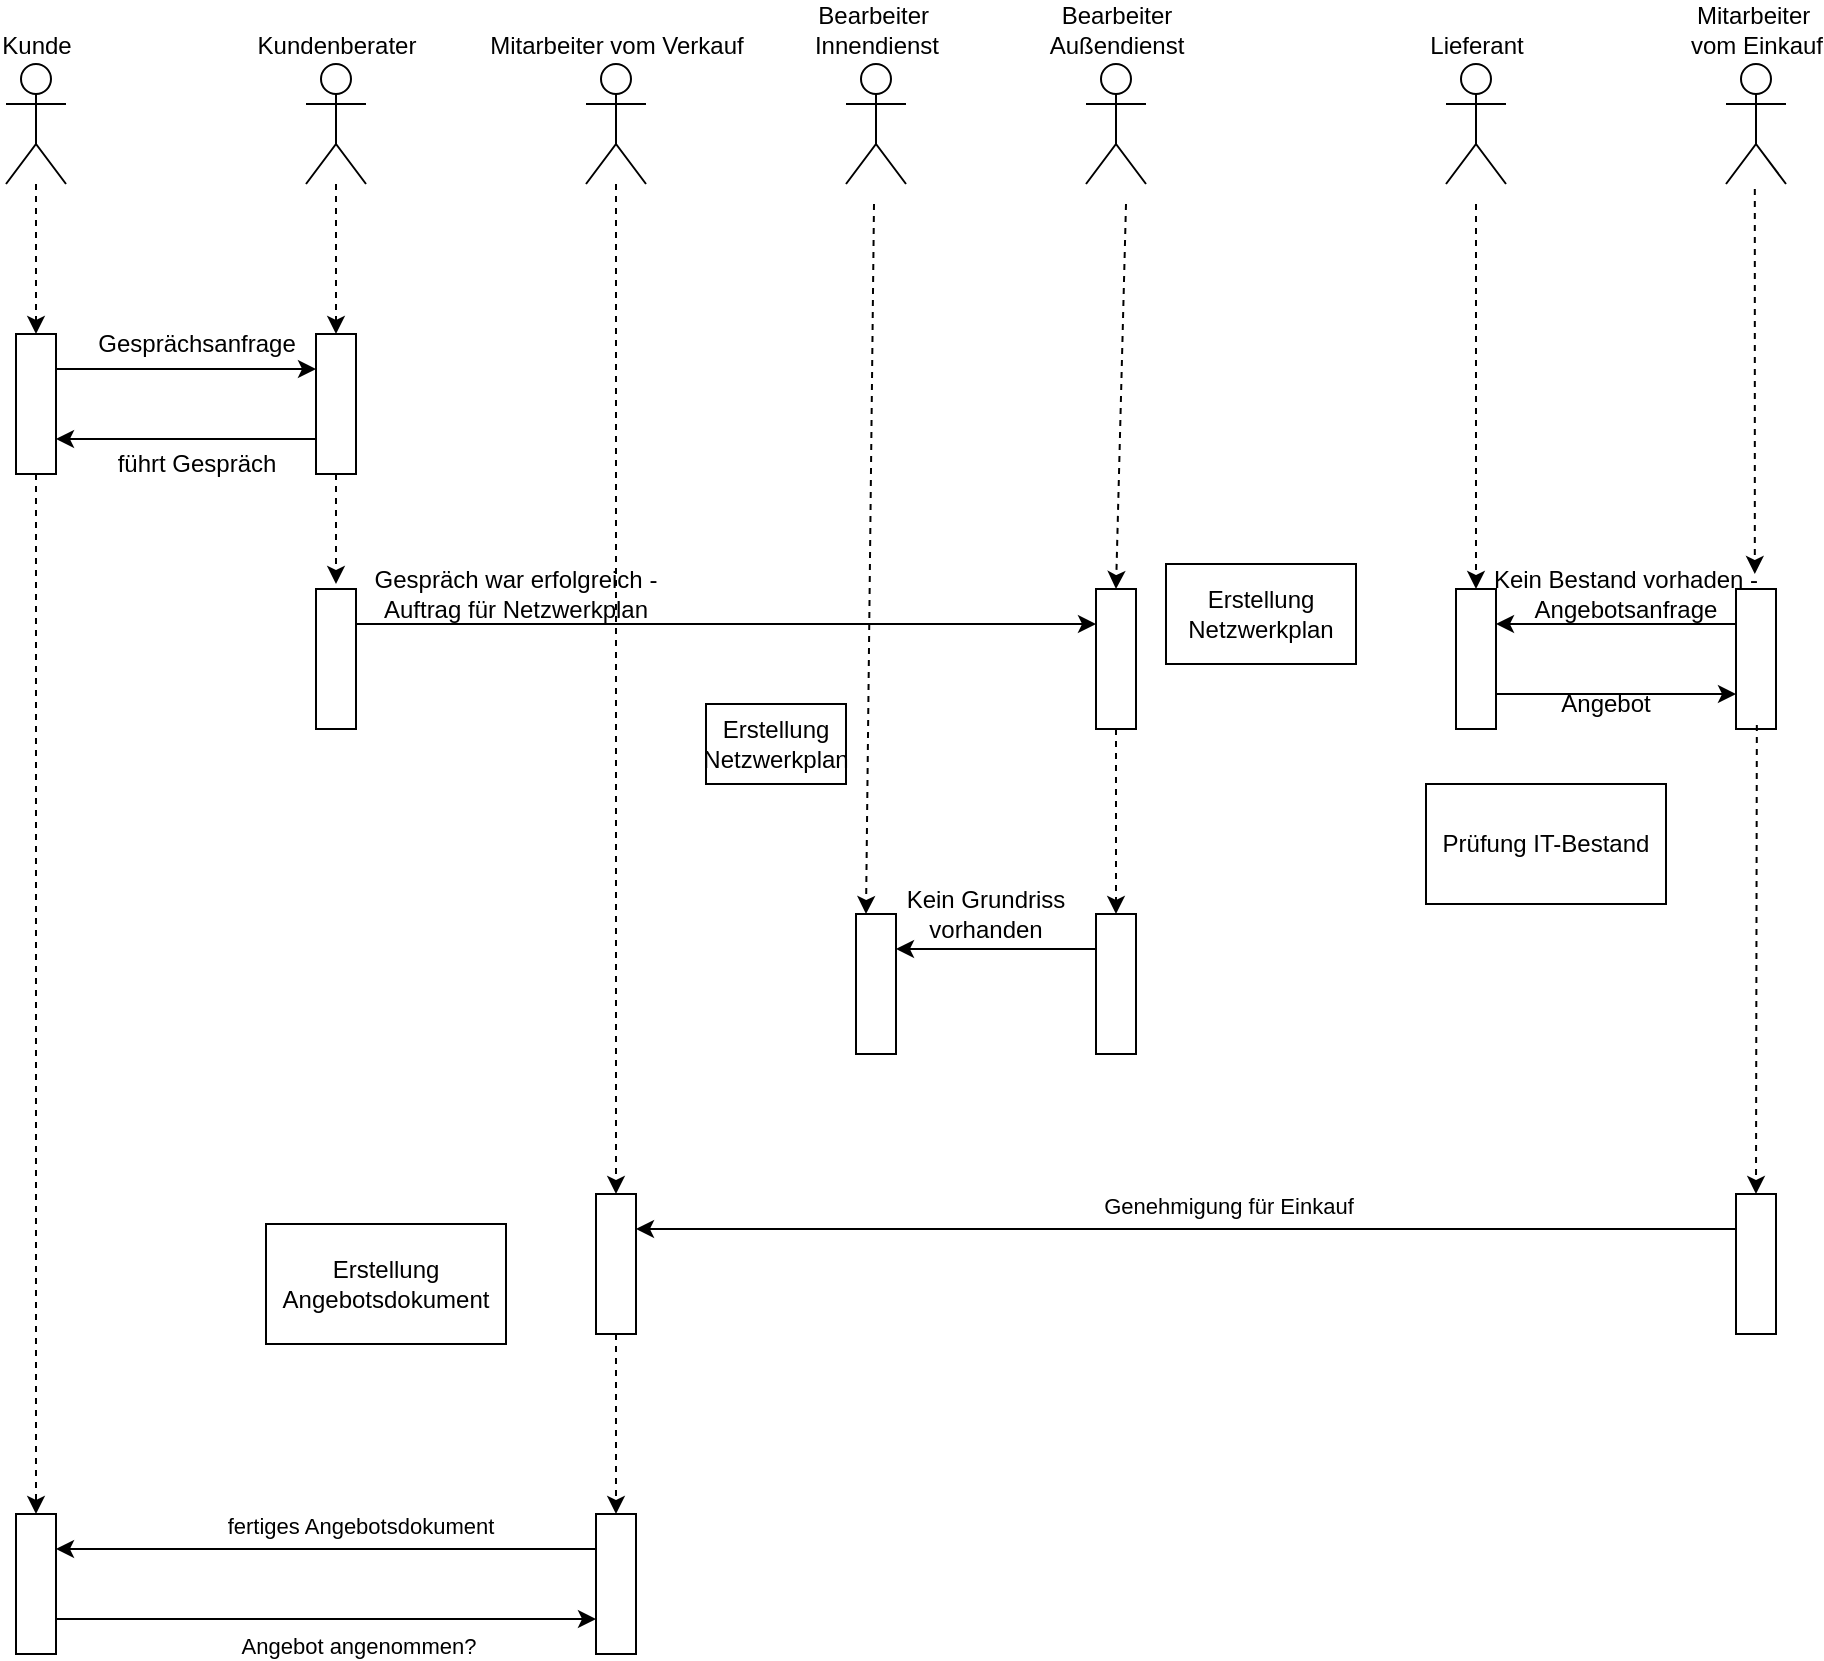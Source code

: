 <mxfile version="17.2.4" type="device"><diagram id="PptWGqQw9mA75Eg4ISWZ" name="Seite-1"><mxGraphModel dx="1673" dy="1018" grid="1" gridSize="10" guides="1" tooltips="1" connect="1" arrows="1" fold="1" page="1" pageScale="1" pageWidth="827" pageHeight="1169" math="0" shadow="0"><root><mxCell id="0"/><mxCell id="1" parent="0"/><mxCell id="ijj0WkjSVHMJVad7_gdb-12" style="edgeStyle=orthogonalEdgeStyle;rounded=0;orthogonalLoop=1;jettySize=auto;html=1;entryX=1;entryY=0.5;entryDx=0;entryDy=0;dashed=1;" parent="1" source="ijj0WkjSVHMJVad7_gdb-1" target="ijj0WkjSVHMJVad7_gdb-7" edge="1"><mxGeometry relative="1" as="geometry"/></mxCell><mxCell id="ijj0WkjSVHMJVad7_gdb-1" value="Kundenberater" style="shape=umlActor;verticalLabelPosition=top;verticalAlign=bottom;html=1;outlineConnect=0;labelPosition=center;align=center;" parent="1" vertex="1"><mxGeometry x="180" y="40" width="30" height="60" as="geometry"/></mxCell><mxCell id="ijj0WkjSVHMJVad7_gdb-13" style="edgeStyle=orthogonalEdgeStyle;rounded=0;orthogonalLoop=1;jettySize=auto;html=1;exitX=0.75;exitY=1;exitDx=0;exitDy=0;entryX=0.75;entryY=0;entryDx=0;entryDy=0;" parent="1" source="ijj0WkjSVHMJVad7_gdb-4" target="ijj0WkjSVHMJVad7_gdb-7" edge="1"><mxGeometry relative="1" as="geometry"/></mxCell><mxCell id="ijj0WkjSVHMJVad7_gdb-24" style="edgeStyle=orthogonalEdgeStyle;rounded=0;orthogonalLoop=1;jettySize=auto;html=1;dashed=1;entryX=1;entryY=0.5;entryDx=0;entryDy=0;" parent="1" source="ijj0WkjSVHMJVad7_gdb-4" edge="1" target="2X8zQZr1_9-unPe0bDXJ-4"><mxGeometry relative="1" as="geometry"><mxPoint x="45" y="400" as="targetPoint"/></mxGeometry></mxCell><mxCell id="ijj0WkjSVHMJVad7_gdb-4" value="" style="rounded=0;whiteSpace=wrap;html=1;rotation=-90;" parent="1" vertex="1"><mxGeometry x="10" y="200" width="70" height="20" as="geometry"/></mxCell><mxCell id="ijj0WkjSVHMJVad7_gdb-11" style="edgeStyle=orthogonalEdgeStyle;rounded=0;orthogonalLoop=1;jettySize=auto;html=1;dashed=1;" parent="1" source="ijj0WkjSVHMJVad7_gdb-6" target="ijj0WkjSVHMJVad7_gdb-4" edge="1"><mxGeometry relative="1" as="geometry"/></mxCell><mxCell id="ijj0WkjSVHMJVad7_gdb-6" value="Kunde" style="shape=umlActor;verticalLabelPosition=top;verticalAlign=bottom;html=1;labelPosition=center;align=center;" parent="1" vertex="1"><mxGeometry x="30" y="40" width="30" height="60" as="geometry"/></mxCell><mxCell id="ijj0WkjSVHMJVad7_gdb-15" style="edgeStyle=orthogonalEdgeStyle;rounded=0;orthogonalLoop=1;jettySize=auto;html=1;entryX=0.25;entryY=1;entryDx=0;entryDy=0;exitX=0.25;exitY=0;exitDx=0;exitDy=0;" parent="1" source="ijj0WkjSVHMJVad7_gdb-7" target="ijj0WkjSVHMJVad7_gdb-4" edge="1"><mxGeometry relative="1" as="geometry"/></mxCell><mxCell id="ijj0WkjSVHMJVad7_gdb-7" value="" style="rounded=0;whiteSpace=wrap;html=1;rotation=-90;" parent="1" vertex="1"><mxGeometry x="160" y="200" width="70" height="20" as="geometry"/></mxCell><mxCell id="ijj0WkjSVHMJVad7_gdb-14" value="Gesprächsanfrage" style="text;html=1;align=center;verticalAlign=middle;resizable=0;points=[];autosize=1;strokeColor=none;fillColor=none;" parent="1" vertex="1"><mxGeometry x="70" y="170" width="110" height="20" as="geometry"/></mxCell><mxCell id="ijj0WkjSVHMJVad7_gdb-16" value="führt Gespräch" style="text;html=1;align=center;verticalAlign=middle;resizable=0;points=[];autosize=1;strokeColor=none;fillColor=none;" parent="1" vertex="1"><mxGeometry x="80" y="230" width="90" height="20" as="geometry"/></mxCell><mxCell id="ijj0WkjSVHMJVad7_gdb-18" value="Mitarbeiter vom Verkauf" style="shape=umlActor;verticalLabelPosition=top;verticalAlign=bottom;html=1;labelPosition=center;align=center;" parent="1" vertex="1"><mxGeometry x="320" y="40" width="30" height="60" as="geometry"/></mxCell><mxCell id="ijj0WkjSVHMJVad7_gdb-19" value="Bearbeiter&amp;nbsp;&lt;br&gt;Innendienst&lt;br&gt;" style="shape=umlActor;verticalLabelPosition=top;verticalAlign=bottom;html=1;outlineConnect=0;labelPosition=center;align=center;" parent="1" vertex="1"><mxGeometry x="450" y="40" width="30" height="60" as="geometry"/></mxCell><mxCell id="ijj0WkjSVHMJVad7_gdb-20" value="Bearbeiter&lt;br&gt;Außendienst" style="shape=umlActor;verticalLabelPosition=top;verticalAlign=bottom;html=1;outlineConnect=0;labelPosition=center;align=center;" parent="1" vertex="1"><mxGeometry x="570" y="40" width="30" height="60" as="geometry"/></mxCell><mxCell id="ijj0WkjSVHMJVad7_gdb-21" value="Lieferant" style="shape=umlActor;verticalLabelPosition=top;verticalAlign=bottom;html=1;outlineConnect=0;labelPosition=center;align=center;" parent="1" vertex="1"><mxGeometry x="750" y="40" width="30" height="60" as="geometry"/></mxCell><mxCell id="ijj0WkjSVHMJVad7_gdb-22" value="Mitarbeiter&amp;nbsp;&lt;br&gt;vom Einkauf&lt;br&gt;" style="shape=umlActor;verticalLabelPosition=top;verticalAlign=bottom;html=1;outlineConnect=0;labelPosition=center;align=center;" parent="1" vertex="1"><mxGeometry x="890" y="40" width="30" height="60" as="geometry"/></mxCell><mxCell id="2X8zQZr1_9-unPe0bDXJ-1" value="" style="rounded=0;whiteSpace=wrap;html=1;rotation=-90;" vertex="1" parent="1"><mxGeometry x="550" y="490" width="70" height="20" as="geometry"/></mxCell><mxCell id="2X8zQZr1_9-unPe0bDXJ-2" value="" style="rounded=0;whiteSpace=wrap;html=1;rotation=-90;" vertex="1" parent="1"><mxGeometry x="160" y="327.5" width="70" height="20" as="geometry"/></mxCell><mxCell id="2X8zQZr1_9-unPe0bDXJ-3" value="" style="rounded=0;whiteSpace=wrap;html=1;rotation=-90;" vertex="1" parent="1"><mxGeometry x="300" y="630" width="70" height="20" as="geometry"/></mxCell><mxCell id="2X8zQZr1_9-unPe0bDXJ-4" value="" style="rounded=0;whiteSpace=wrap;html=1;rotation=-90;" vertex="1" parent="1"><mxGeometry x="10" y="790" width="70" height="20" as="geometry"/></mxCell><mxCell id="2X8zQZr1_9-unPe0bDXJ-5" value="" style="rounded=0;whiteSpace=wrap;html=1;rotation=-90;" vertex="1" parent="1"><mxGeometry x="870" y="630" width="70" height="20" as="geometry"/></mxCell><mxCell id="2X8zQZr1_9-unPe0bDXJ-6" value="" style="rounded=0;whiteSpace=wrap;html=1;rotation=-90;" vertex="1" parent="1"><mxGeometry x="730" y="327.5" width="70" height="20" as="geometry"/></mxCell><mxCell id="2X8zQZr1_9-unPe0bDXJ-7" value="" style="rounded=0;whiteSpace=wrap;html=1;rotation=-90;" vertex="1" parent="1"><mxGeometry x="870" y="327.5" width="70" height="20" as="geometry"/></mxCell><mxCell id="2X8zQZr1_9-unPe0bDXJ-8" value="" style="rounded=0;whiteSpace=wrap;html=1;rotation=-90;" vertex="1" parent="1"><mxGeometry x="430" y="490" width="70" height="20" as="geometry"/></mxCell><mxCell id="2X8zQZr1_9-unPe0bDXJ-9" value="" style="rounded=0;whiteSpace=wrap;html=1;rotation=-90;" vertex="1" parent="1"><mxGeometry x="550" y="327.5" width="70" height="20" as="geometry"/></mxCell><mxCell id="2X8zQZr1_9-unPe0bDXJ-11" value="" style="endArrow=classic;html=1;rounded=0;exitX=0.75;exitY=1;exitDx=0;exitDy=0;entryX=0.75;entryY=0;entryDx=0;entryDy=0;" edge="1" parent="1" source="2X8zQZr1_9-unPe0bDXJ-2" target="2X8zQZr1_9-unPe0bDXJ-9"><mxGeometry width="50" height="50" relative="1" as="geometry"><mxPoint x="320" y="397.5" as="sourcePoint"/><mxPoint x="370" y="347.5" as="targetPoint"/></mxGeometry></mxCell><mxCell id="2X8zQZr1_9-unPe0bDXJ-12" value="Gespräch war erfolgreich - Auftrag für Netzwerkplan" style="text;html=1;strokeColor=none;fillColor=none;align=center;verticalAlign=middle;whiteSpace=wrap;rounded=0;" vertex="1" parent="1"><mxGeometry x="210" y="290" width="150" height="30" as="geometry"/></mxCell><mxCell id="2X8zQZr1_9-unPe0bDXJ-13" value="" style="endArrow=classic;html=1;rounded=0;dashed=1;exitX=0;exitY=0.5;exitDx=0;exitDy=0;" edge="1" parent="1" source="ijj0WkjSVHMJVad7_gdb-7"><mxGeometry width="50" height="50" relative="1" as="geometry"><mxPoint x="140" y="530" as="sourcePoint"/><mxPoint x="195" y="300" as="targetPoint"/></mxGeometry></mxCell><mxCell id="2X8zQZr1_9-unPe0bDXJ-14" value="" style="endArrow=classic;html=1;rounded=0;dashed=1;exitX=0;exitY=0.5;exitDx=0;exitDy=0;entryX=1;entryY=0.5;entryDx=0;entryDy=0;" edge="1" parent="1" source="2X8zQZr1_9-unPe0bDXJ-9" target="2X8zQZr1_9-unPe0bDXJ-1"><mxGeometry width="50" height="50" relative="1" as="geometry"><mxPoint x="200" y="580" as="sourcePoint"/><mxPoint x="250" y="530" as="targetPoint"/></mxGeometry></mxCell><mxCell id="2X8zQZr1_9-unPe0bDXJ-16" value="Erstellung Netzwerkplan" style="rounded=0;whiteSpace=wrap;html=1;" vertex="1" parent="1"><mxGeometry x="610" y="290" width="95" height="50" as="geometry"/></mxCell><mxCell id="2X8zQZr1_9-unPe0bDXJ-18" value="" style="endArrow=classic;html=1;rounded=0;exitX=0.75;exitY=0;exitDx=0;exitDy=0;entryX=0.75;entryY=1;entryDx=0;entryDy=0;" edge="1" parent="1" source="2X8zQZr1_9-unPe0bDXJ-1" target="2X8zQZr1_9-unPe0bDXJ-8"><mxGeometry width="50" height="50" relative="1" as="geometry"><mxPoint x="460" y="660" as="sourcePoint"/><mxPoint x="340" y="660" as="targetPoint"/></mxGeometry></mxCell><mxCell id="2X8zQZr1_9-unPe0bDXJ-20" value="Kein Grundriss vorhanden" style="text;html=1;strokeColor=none;fillColor=none;align=center;verticalAlign=middle;whiteSpace=wrap;rounded=0;" vertex="1" parent="1"><mxGeometry x="460" y="440" width="120" height="50" as="geometry"/></mxCell><mxCell id="2X8zQZr1_9-unPe0bDXJ-22" value="Prüfung IT-Bestand" style="rounded=0;whiteSpace=wrap;html=1;" vertex="1" parent="1"><mxGeometry x="740" y="400" width="120" height="60" as="geometry"/></mxCell><mxCell id="2X8zQZr1_9-unPe0bDXJ-26" value="" style="endArrow=classic;html=1;rounded=0;exitX=0.75;exitY=0;exitDx=0;exitDy=0;entryX=0.75;entryY=1;entryDx=0;entryDy=0;" edge="1" parent="1" source="2X8zQZr1_9-unPe0bDXJ-7" target="2X8zQZr1_9-unPe0bDXJ-6"><mxGeometry width="50" height="50" relative="1" as="geometry"><mxPoint x="900" y="470" as="sourcePoint"/><mxPoint x="780" y="320" as="targetPoint"/></mxGeometry></mxCell><mxCell id="2X8zQZr1_9-unPe0bDXJ-28" value="Kein Bestand vorhaden - Angebotsanfrage" style="text;html=1;strokeColor=none;fillColor=none;align=center;verticalAlign=middle;whiteSpace=wrap;rounded=0;" vertex="1" parent="1"><mxGeometry x="750" y="295" width="180" height="20" as="geometry"/></mxCell><mxCell id="2X8zQZr1_9-unPe0bDXJ-30" value="" style="endArrow=classic;html=1;rounded=0;exitX=0.25;exitY=1;exitDx=0;exitDy=0;entryX=0.25;entryY=0;entryDx=0;entryDy=0;" edge="1" parent="1" source="2X8zQZr1_9-unPe0bDXJ-6" target="2X8zQZr1_9-unPe0bDXJ-7"><mxGeometry width="50" height="50" relative="1" as="geometry"><mxPoint x="890" y="460" as="sourcePoint"/><mxPoint x="940" y="410" as="targetPoint"/></mxGeometry></mxCell><mxCell id="2X8zQZr1_9-unPe0bDXJ-31" value="Angebot" style="text;html=1;strokeColor=none;fillColor=none;align=center;verticalAlign=middle;whiteSpace=wrap;rounded=0;" vertex="1" parent="1"><mxGeometry x="740" y="350" width="180" height="20" as="geometry"/></mxCell><mxCell id="2X8zQZr1_9-unPe0bDXJ-33" value="" style="endArrow=classic;html=1;rounded=0;dashed=1;exitX=0.919;exitY=1.027;exitDx=0;exitDy=0;exitPerimeter=0;entryX=1;entryY=0.5;entryDx=0;entryDy=0;" edge="1" parent="1" source="2X8zQZr1_9-unPe0bDXJ-31" target="2X8zQZr1_9-unPe0bDXJ-5"><mxGeometry width="50" height="50" relative="1" as="geometry"><mxPoint x="990" y="450" as="sourcePoint"/><mxPoint x="930" y="460" as="targetPoint"/></mxGeometry></mxCell><mxCell id="2X8zQZr1_9-unPe0bDXJ-36" value="Erstellung Netzwerkplan" style="rounded=0;whiteSpace=wrap;html=1;" vertex="1" parent="1"><mxGeometry x="380" y="360" width="70" height="40" as="geometry"/></mxCell><mxCell id="2X8zQZr1_9-unPe0bDXJ-39" value="" style="endArrow=classic;html=1;rounded=0;exitX=0.75;exitY=0;exitDx=0;exitDy=0;entryX=0.75;entryY=1;entryDx=0;entryDy=0;" edge="1" parent="1" source="2X8zQZr1_9-unPe0bDXJ-5" target="2X8zQZr1_9-unPe0bDXJ-3"><mxGeometry width="50" height="50" relative="1" as="geometry"><mxPoint x="660" y="730" as="sourcePoint"/><mxPoint x="710" y="680" as="targetPoint"/></mxGeometry></mxCell><mxCell id="2X8zQZr1_9-unPe0bDXJ-40" value="Genehmigung für Einkauf" style="edgeLabel;html=1;align=center;verticalAlign=middle;resizable=0;points=[];" vertex="1" connectable="0" parent="2X8zQZr1_9-unPe0bDXJ-39"><mxGeometry x="-0.176" y="-1" relative="1" as="geometry"><mxPoint x="-28" y="-11" as="offset"/></mxGeometry></mxCell><mxCell id="2X8zQZr1_9-unPe0bDXJ-41" value="Erstellung Angebotsdokument" style="rounded=0;whiteSpace=wrap;html=1;" vertex="1" parent="1"><mxGeometry x="160" y="620" width="120" height="60" as="geometry"/></mxCell><mxCell id="2X8zQZr1_9-unPe0bDXJ-44" value="" style="rounded=0;whiteSpace=wrap;html=1;rotation=-90;" vertex="1" parent="1"><mxGeometry x="300" y="790" width="70" height="20" as="geometry"/></mxCell><mxCell id="2X8zQZr1_9-unPe0bDXJ-45" value="" style="endArrow=classic;html=1;rounded=0;dashed=1;exitX=0;exitY=0.5;exitDx=0;exitDy=0;entryX=1;entryY=0.5;entryDx=0;entryDy=0;" edge="1" parent="1" source="2X8zQZr1_9-unPe0bDXJ-3" target="2X8zQZr1_9-unPe0bDXJ-44"><mxGeometry width="50" height="50" relative="1" as="geometry"><mxPoint x="500" y="780" as="sourcePoint"/><mxPoint x="550" y="730" as="targetPoint"/></mxGeometry></mxCell><mxCell id="2X8zQZr1_9-unPe0bDXJ-46" value="" style="endArrow=classic;html=1;rounded=0;entryX=0.75;entryY=1;entryDx=0;entryDy=0;exitX=0.75;exitY=0;exitDx=0;exitDy=0;" edge="1" parent="1" source="2X8zQZr1_9-unPe0bDXJ-44" target="2X8zQZr1_9-unPe0bDXJ-4"><mxGeometry width="50" height="50" relative="1" as="geometry"><mxPoint x="200" y="810" as="sourcePoint"/><mxPoint x="250" y="760" as="targetPoint"/></mxGeometry></mxCell><mxCell id="2X8zQZr1_9-unPe0bDXJ-47" value="fertiges Angebotsdokument" style="edgeLabel;html=1;align=center;verticalAlign=middle;resizable=0;points=[];" vertex="1" connectable="0" parent="2X8zQZr1_9-unPe0bDXJ-46"><mxGeometry x="-0.359" y="-1" relative="1" as="geometry"><mxPoint x="-32" y="-11" as="offset"/></mxGeometry></mxCell><mxCell id="2X8zQZr1_9-unPe0bDXJ-48" value="" style="endArrow=classic;html=1;rounded=0;exitX=0.25;exitY=1;exitDx=0;exitDy=0;entryX=0.25;entryY=0;entryDx=0;entryDy=0;" edge="1" parent="1" source="2X8zQZr1_9-unPe0bDXJ-4" target="2X8zQZr1_9-unPe0bDXJ-44"><mxGeometry width="50" height="50" relative="1" as="geometry"><mxPoint x="170" y="880" as="sourcePoint"/><mxPoint x="220" y="830" as="targetPoint"/></mxGeometry></mxCell><mxCell id="2X8zQZr1_9-unPe0bDXJ-49" value="Angebot angenommen?" style="edgeLabel;html=1;align=center;verticalAlign=middle;resizable=0;points=[];" vertex="1" connectable="0" parent="2X8zQZr1_9-unPe0bDXJ-48"><mxGeometry x="0.141" y="-5" relative="1" as="geometry"><mxPoint x="-3" y="8" as="offset"/></mxGeometry></mxCell><mxCell id="2X8zQZr1_9-unPe0bDXJ-50" value="" style="endArrow=classic;html=1;rounded=0;dashed=1;" edge="1" parent="1" target="2X8zQZr1_9-unPe0bDXJ-6"><mxGeometry width="50" height="50" relative="1" as="geometry"><mxPoint x="765" y="110" as="sourcePoint"/><mxPoint x="760" y="280" as="targetPoint"/></mxGeometry></mxCell><mxCell id="2X8zQZr1_9-unPe0bDXJ-51" value="" style="endArrow=classic;html=1;rounded=0;dashed=1;" edge="1" parent="1"><mxGeometry width="50" height="50" relative="1" as="geometry"><mxPoint x="904.41" y="102.5" as="sourcePoint"/><mxPoint x="904.41" y="295" as="targetPoint"/></mxGeometry></mxCell><mxCell id="2X8zQZr1_9-unPe0bDXJ-52" value="" style="endArrow=classic;html=1;rounded=0;dashed=1;entryX=1;entryY=0.5;entryDx=0;entryDy=0;" edge="1" parent="1" source="ijj0WkjSVHMJVad7_gdb-18" target="2X8zQZr1_9-unPe0bDXJ-3"><mxGeometry width="50" height="50" relative="1" as="geometry"><mxPoint x="260" y="520" as="sourcePoint"/><mxPoint x="310" y="470" as="targetPoint"/></mxGeometry></mxCell><mxCell id="2X8zQZr1_9-unPe0bDXJ-53" value="" style="endArrow=classic;html=1;rounded=0;dashed=1;entryX=0;entryY=0.5;entryDx=0;entryDy=0;" edge="1" parent="1" target="2X8zQZr1_9-unPe0bDXJ-20"><mxGeometry width="50" height="50" relative="1" as="geometry"><mxPoint x="464" y="110" as="sourcePoint"/><mxPoint x="534" y="140" as="targetPoint"/></mxGeometry></mxCell><mxCell id="2X8zQZr1_9-unPe0bDXJ-54" value="" style="endArrow=classic;html=1;rounded=0;dashed=1;entryX=1;entryY=0.5;entryDx=0;entryDy=0;" edge="1" parent="1" target="2X8zQZr1_9-unPe0bDXJ-9"><mxGeometry width="50" height="50" relative="1" as="geometry"><mxPoint x="590" y="110" as="sourcePoint"/><mxPoint x="690" y="160" as="targetPoint"/></mxGeometry></mxCell></root></mxGraphModel></diagram></mxfile>